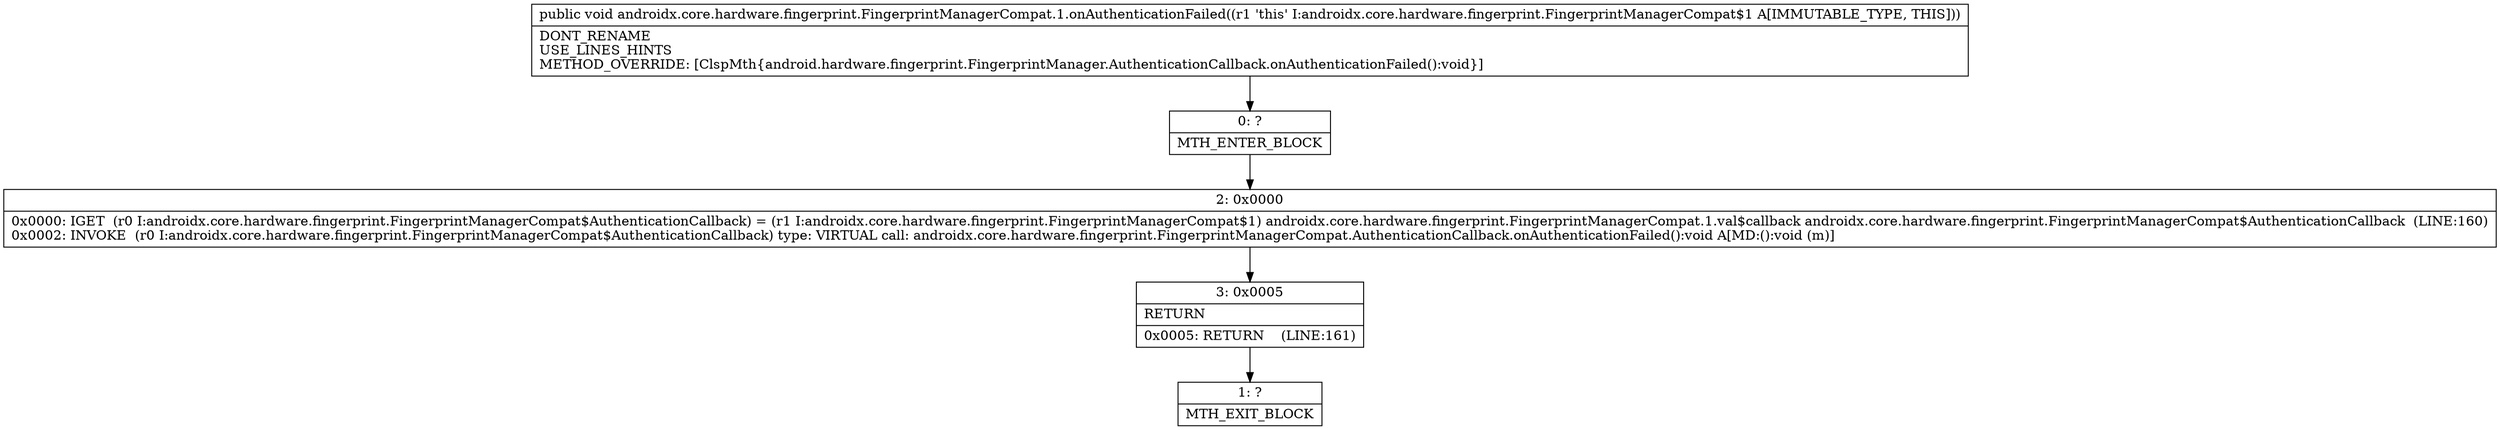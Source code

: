 digraph "CFG forandroidx.core.hardware.fingerprint.FingerprintManagerCompat.1.onAuthenticationFailed()V" {
Node_0 [shape=record,label="{0\:\ ?|MTH_ENTER_BLOCK\l}"];
Node_2 [shape=record,label="{2\:\ 0x0000|0x0000: IGET  (r0 I:androidx.core.hardware.fingerprint.FingerprintManagerCompat$AuthenticationCallback) = (r1 I:androidx.core.hardware.fingerprint.FingerprintManagerCompat$1) androidx.core.hardware.fingerprint.FingerprintManagerCompat.1.val$callback androidx.core.hardware.fingerprint.FingerprintManagerCompat$AuthenticationCallback  (LINE:160)\l0x0002: INVOKE  (r0 I:androidx.core.hardware.fingerprint.FingerprintManagerCompat$AuthenticationCallback) type: VIRTUAL call: androidx.core.hardware.fingerprint.FingerprintManagerCompat.AuthenticationCallback.onAuthenticationFailed():void A[MD:():void (m)]\l}"];
Node_3 [shape=record,label="{3\:\ 0x0005|RETURN\l|0x0005: RETURN    (LINE:161)\l}"];
Node_1 [shape=record,label="{1\:\ ?|MTH_EXIT_BLOCK\l}"];
MethodNode[shape=record,label="{public void androidx.core.hardware.fingerprint.FingerprintManagerCompat.1.onAuthenticationFailed((r1 'this' I:androidx.core.hardware.fingerprint.FingerprintManagerCompat$1 A[IMMUTABLE_TYPE, THIS]))  | DONT_RENAME\lUSE_LINES_HINTS\lMETHOD_OVERRIDE: [ClspMth\{android.hardware.fingerprint.FingerprintManager.AuthenticationCallback.onAuthenticationFailed():void\}]\l}"];
MethodNode -> Node_0;Node_0 -> Node_2;
Node_2 -> Node_3;
Node_3 -> Node_1;
}

